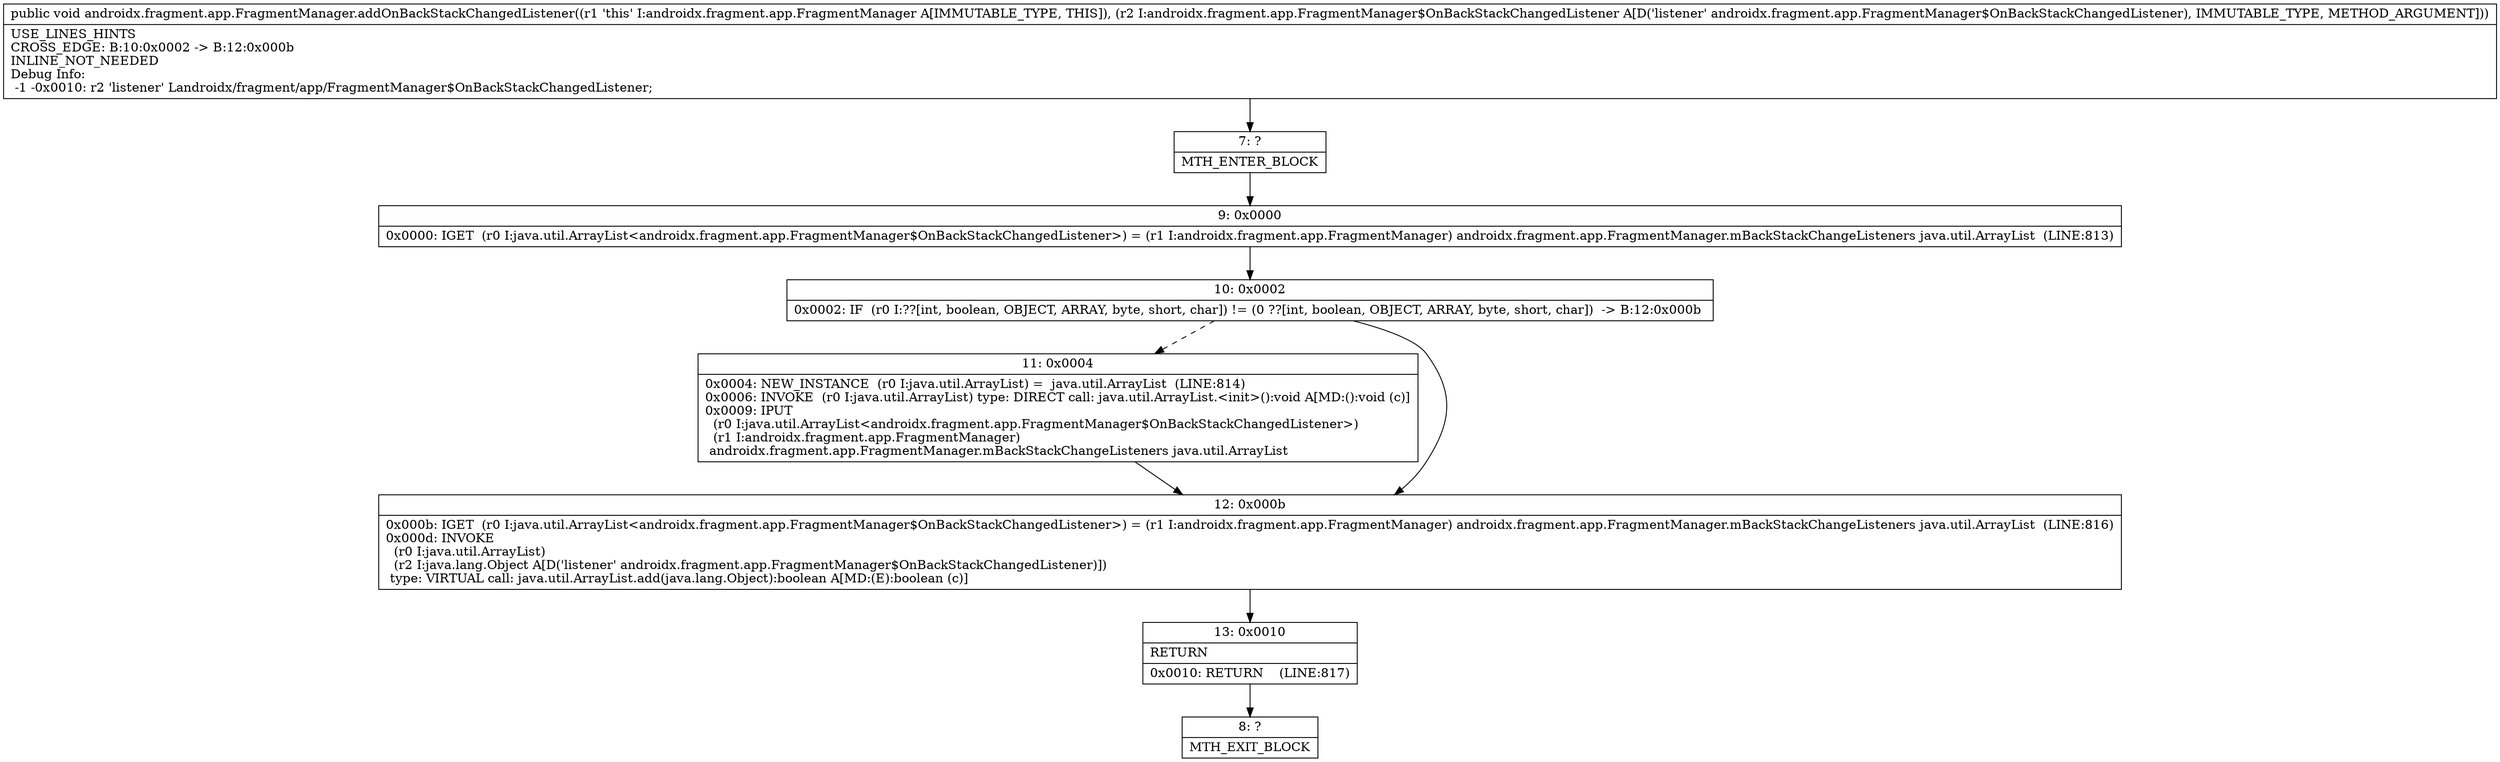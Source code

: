 digraph "CFG forandroidx.fragment.app.FragmentManager.addOnBackStackChangedListener(Landroidx\/fragment\/app\/FragmentManager$OnBackStackChangedListener;)V" {
Node_7 [shape=record,label="{7\:\ ?|MTH_ENTER_BLOCK\l}"];
Node_9 [shape=record,label="{9\:\ 0x0000|0x0000: IGET  (r0 I:java.util.ArrayList\<androidx.fragment.app.FragmentManager$OnBackStackChangedListener\>) = (r1 I:androidx.fragment.app.FragmentManager) androidx.fragment.app.FragmentManager.mBackStackChangeListeners java.util.ArrayList  (LINE:813)\l}"];
Node_10 [shape=record,label="{10\:\ 0x0002|0x0002: IF  (r0 I:??[int, boolean, OBJECT, ARRAY, byte, short, char]) != (0 ??[int, boolean, OBJECT, ARRAY, byte, short, char])  \-\> B:12:0x000b \l}"];
Node_11 [shape=record,label="{11\:\ 0x0004|0x0004: NEW_INSTANCE  (r0 I:java.util.ArrayList) =  java.util.ArrayList  (LINE:814)\l0x0006: INVOKE  (r0 I:java.util.ArrayList) type: DIRECT call: java.util.ArrayList.\<init\>():void A[MD:():void (c)]\l0x0009: IPUT  \l  (r0 I:java.util.ArrayList\<androidx.fragment.app.FragmentManager$OnBackStackChangedListener\>)\l  (r1 I:androidx.fragment.app.FragmentManager)\l androidx.fragment.app.FragmentManager.mBackStackChangeListeners java.util.ArrayList \l}"];
Node_12 [shape=record,label="{12\:\ 0x000b|0x000b: IGET  (r0 I:java.util.ArrayList\<androidx.fragment.app.FragmentManager$OnBackStackChangedListener\>) = (r1 I:androidx.fragment.app.FragmentManager) androidx.fragment.app.FragmentManager.mBackStackChangeListeners java.util.ArrayList  (LINE:816)\l0x000d: INVOKE  \l  (r0 I:java.util.ArrayList)\l  (r2 I:java.lang.Object A[D('listener' androidx.fragment.app.FragmentManager$OnBackStackChangedListener)])\l type: VIRTUAL call: java.util.ArrayList.add(java.lang.Object):boolean A[MD:(E):boolean (c)]\l}"];
Node_13 [shape=record,label="{13\:\ 0x0010|RETURN\l|0x0010: RETURN    (LINE:817)\l}"];
Node_8 [shape=record,label="{8\:\ ?|MTH_EXIT_BLOCK\l}"];
MethodNode[shape=record,label="{public void androidx.fragment.app.FragmentManager.addOnBackStackChangedListener((r1 'this' I:androidx.fragment.app.FragmentManager A[IMMUTABLE_TYPE, THIS]), (r2 I:androidx.fragment.app.FragmentManager$OnBackStackChangedListener A[D('listener' androidx.fragment.app.FragmentManager$OnBackStackChangedListener), IMMUTABLE_TYPE, METHOD_ARGUMENT]))  | USE_LINES_HINTS\lCROSS_EDGE: B:10:0x0002 \-\> B:12:0x000b\lINLINE_NOT_NEEDED\lDebug Info:\l  \-1 \-0x0010: r2 'listener' Landroidx\/fragment\/app\/FragmentManager$OnBackStackChangedListener;\l}"];
MethodNode -> Node_7;Node_7 -> Node_9;
Node_9 -> Node_10;
Node_10 -> Node_11[style=dashed];
Node_10 -> Node_12;
Node_11 -> Node_12;
Node_12 -> Node_13;
Node_13 -> Node_8;
}

